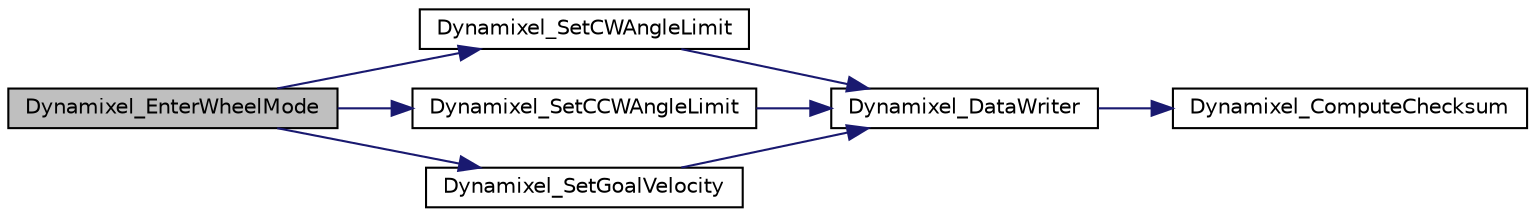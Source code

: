 digraph "Dynamixel_EnterWheelMode"
{
  edge [fontname="Helvetica",fontsize="10",labelfontname="Helvetica",labelfontsize="10"];
  node [fontname="Helvetica",fontsize="10",shape=record];
  rankdir="LR";
  Node23 [label="Dynamixel_EnterWheelMode",height=0.2,width=0.4,color="black", fillcolor="grey75", style="filled", fontcolor="black"];
  Node23 -> Node24 [color="midnightblue",fontsize="10",style="solid",fontname="Helvetica"];
  Node24 [label="Dynamixel_SetCWAngleLimit",height=0.2,width=0.4,color="black", fillcolor="white", style="filled",URL="$group___dynamixel_protocol_v1___public___functions___setters.html#gad86c73a30cc54d228eaee9aa71bedfc5",tooltip="Sets the clockwise angle limit for the current motor. "];
  Node24 -> Node25 [color="midnightblue",fontsize="10",style="solid",fontname="Helvetica"];
  Node25 [label="Dynamixel_DataWriter",height=0.2,width=0.4,color="black", fillcolor="white", style="filled",URL="$group___dynamixel_protocol_v1___public___functions___l_l___t_x___r_x.html#gaabac5f22c65d45c6e62aec697ac597bf",tooltip="Sends an array of data to a motor as per its configuration details. "];
  Node25 -> Node26 [color="midnightblue",fontsize="10",style="solid",fontname="Helvetica"];
  Node26 [label="Dynamixel_ComputeChecksum",height=0.2,width=0.4,color="black", fillcolor="white", style="filled",URL="$group___dynamixel_protocol_v1___private___functions___computation.html#ga3c6dca1a4013633e13288bd7f1191fe0",tooltip="Compute the checksum for data passes in, according to a modular checksum algorithm employed by the Dy..."];
  Node23 -> Node27 [color="midnightblue",fontsize="10",style="solid",fontname="Helvetica"];
  Node27 [label="Dynamixel_SetCCWAngleLimit",height=0.2,width=0.4,color="black", fillcolor="white", style="filled",URL="$group___dynamixel_protocol_v1___public___functions___setters.html#ga6dc6d1d812e06b31972ff0df65f48dce",tooltip="Sets the counter-clockwise angle limit for the current motor. "];
  Node27 -> Node25 [color="midnightblue",fontsize="10",style="solid",fontname="Helvetica"];
  Node23 -> Node28 [color="midnightblue",fontsize="10",style="solid",fontname="Helvetica"];
  Node28 [label="Dynamixel_SetGoalVelocity",height=0.2,width=0.4,color="black", fillcolor="white", style="filled",URL="$group___dynamixel_protocol_v1___public___functions___setters.html#gac2af2caa75e7341d542769dd9e8649fa",tooltip="Sets the goal velocity of the motor in RAM. "];
  Node28 -> Node25 [color="midnightblue",fontsize="10",style="solid",fontname="Helvetica"];
}
